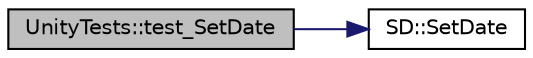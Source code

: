 digraph "UnityTests::test_SetDate"
{
  edge [fontname="Helvetica",fontsize="10",labelfontname="Helvetica",labelfontsize="10"];
  node [fontname="Helvetica",fontsize="10",shape=record];
  rankdir="LR";
  Node1 [label="UnityTests::test_SetDate",height=0.2,width=0.4,color="black", fillcolor="grey75", style="filled" fontcolor="black"];
  Node1 -> Node2 [color="midnightblue",fontsize="10",style="solid",fontname="Helvetica"];
  Node2 [label="SD::SetDate",height=0.2,width=0.4,color="black", fillcolor="white", style="filled",URL="$classSD.html#aa6130fff93821ca8d500a280251647a4",tooltip="Set the current date and time for file creation and last modified."];
}
